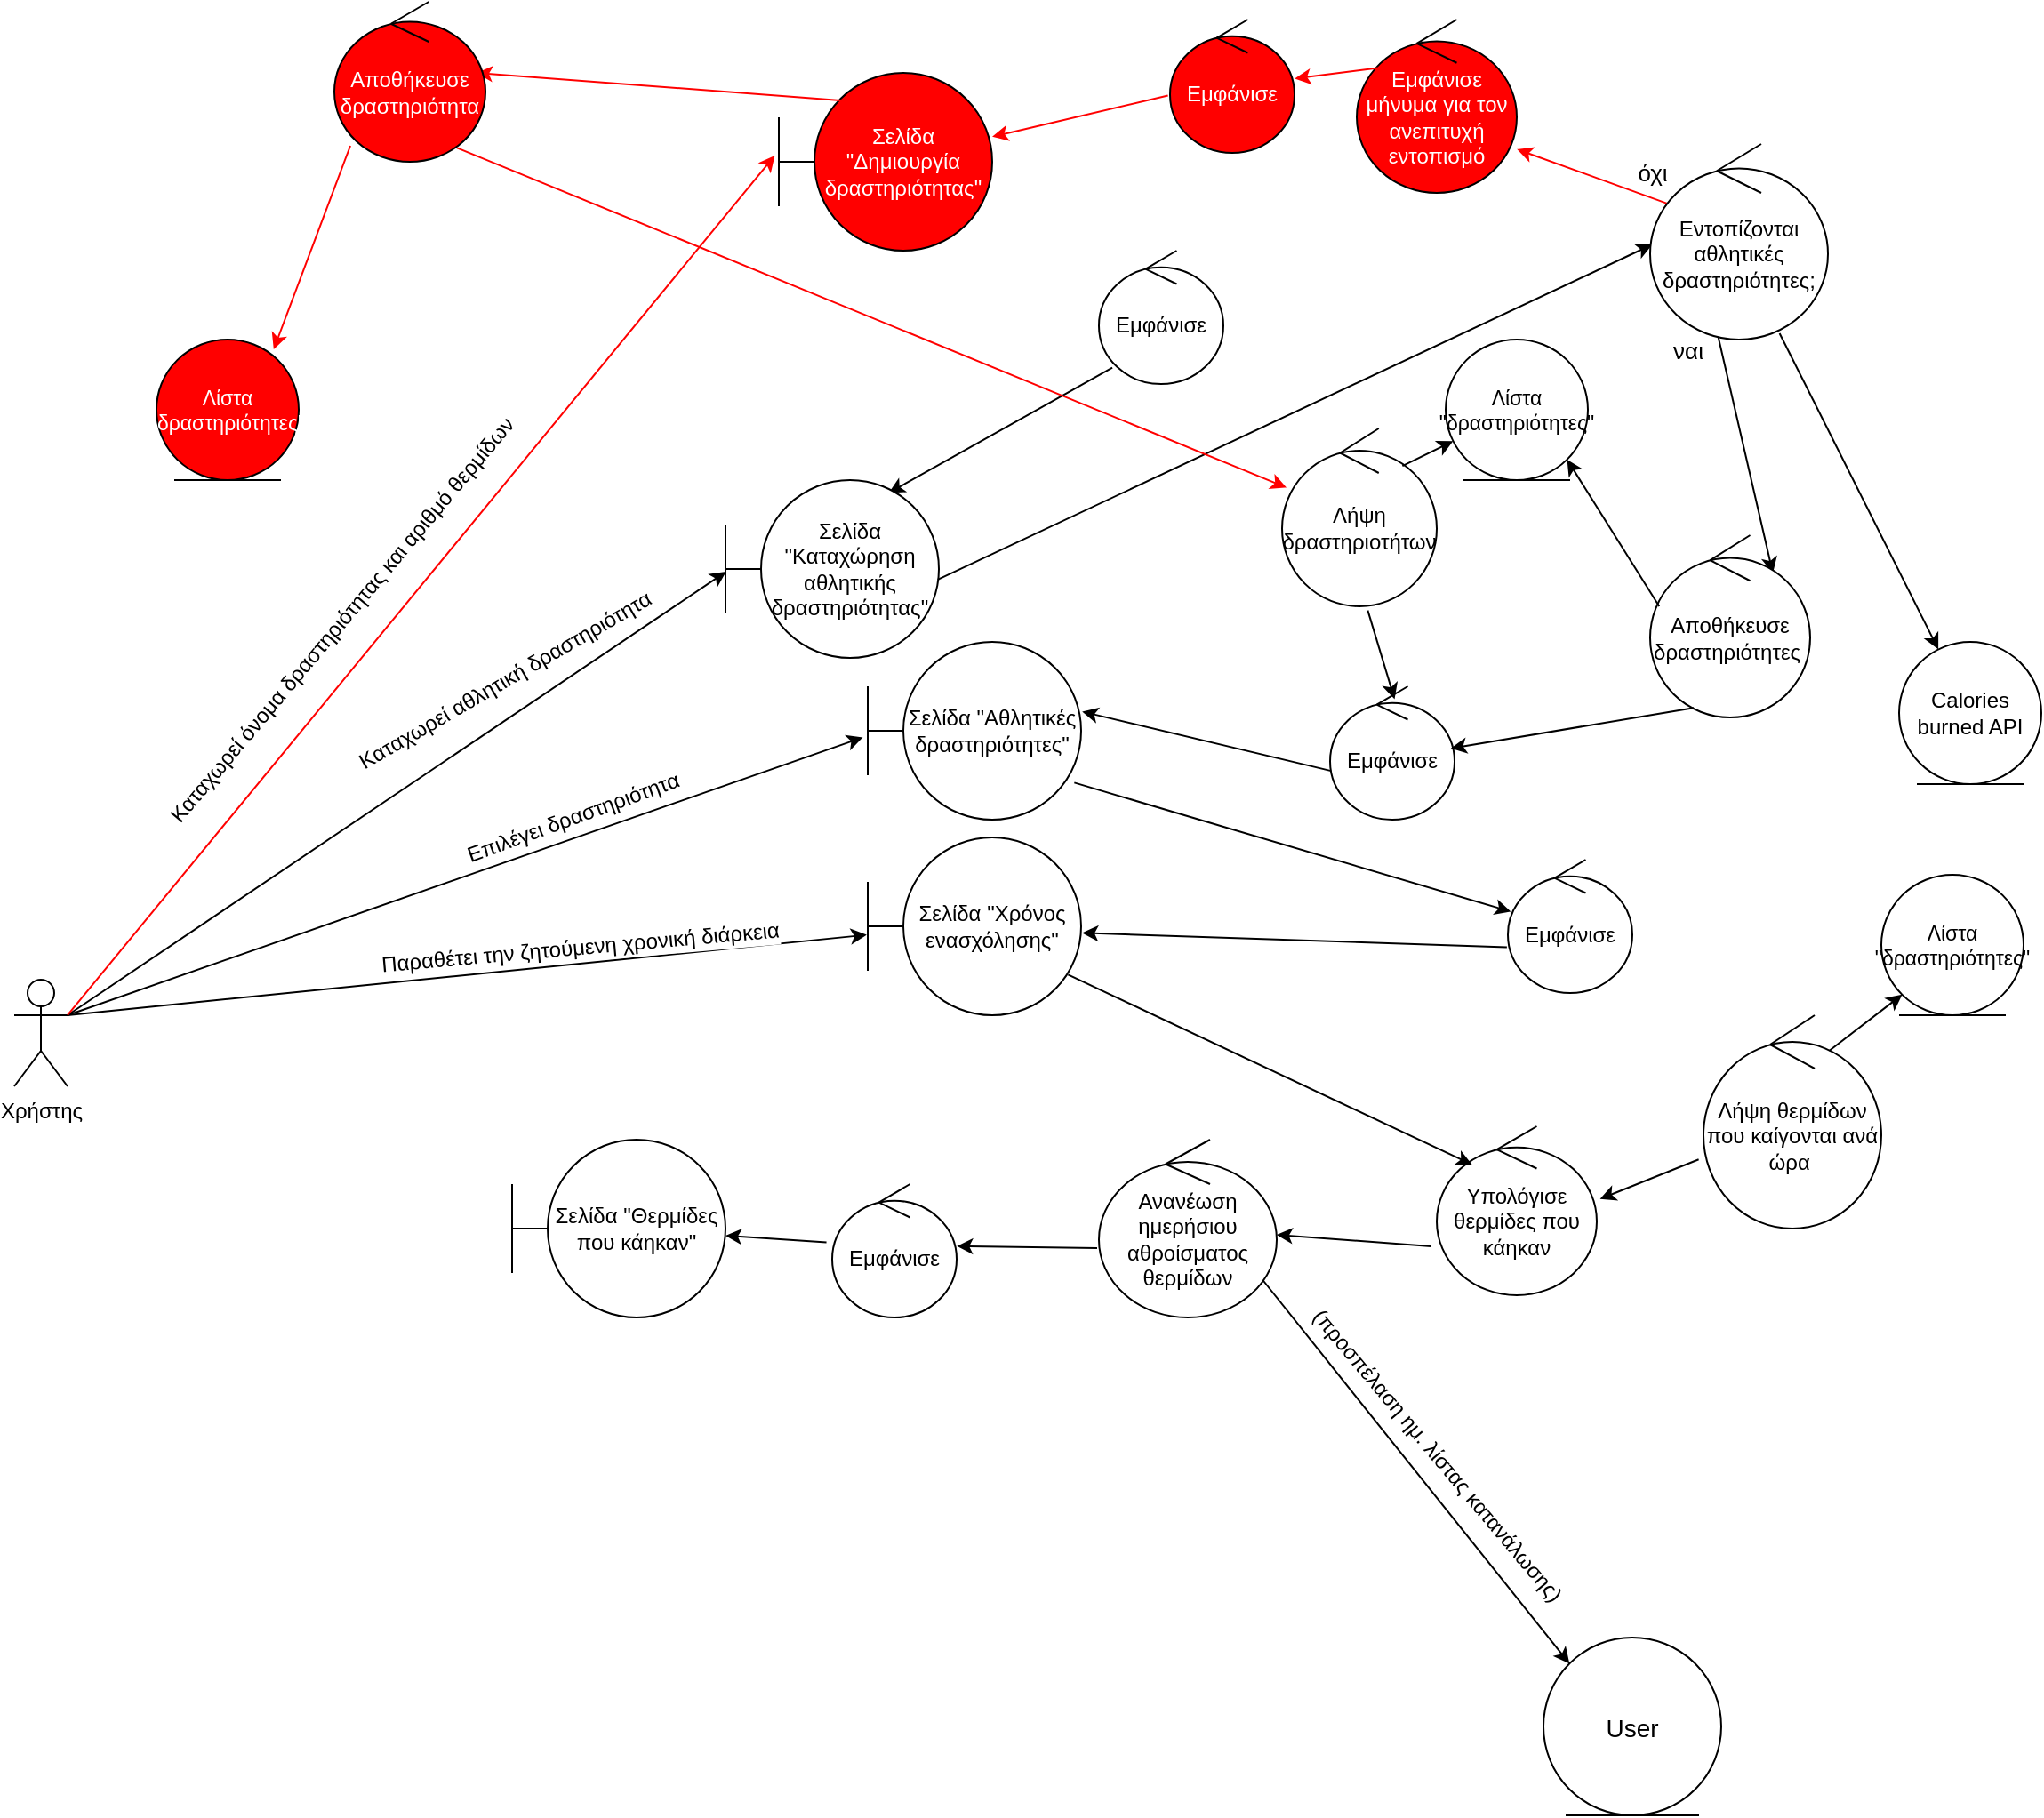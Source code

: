 <mxfile version="21.3.4" type="device">
  <diagram name="Σελίδα-1" id="WVEBd1sjFHavCeA0LY7U">
    <mxGraphModel dx="358" dy="-834" grid="1" gridSize="10" guides="1" tooltips="1" connect="1" arrows="1" fold="1" page="1" pageScale="1" pageWidth="1169" pageHeight="1654" math="0" shadow="0">
      <root>
        <mxCell id="0" />
        <mxCell id="1" parent="0" />
        <mxCell id="YgxCESBMvR3g6pSDMQeH-112" value="" style="edgeStyle=none;rounded=0;orthogonalLoop=1;jettySize=auto;html=1;entryX=0.003;entryY=0.515;entryDx=0;entryDy=0;entryPerimeter=0;exitX=1;exitY=0.333;exitDx=0;exitDy=0;exitPerimeter=0;" parent="1" source="YgxCESBMvR3g6pSDMQeH-113" target="YgxCESBMvR3g6pSDMQeH-116" edge="1">
          <mxGeometry relative="1" as="geometry">
            <mxPoint x="3122" y="2551.23" as="sourcePoint" />
            <mxPoint x="2572" y="2470" as="targetPoint" />
          </mxGeometry>
        </mxCell>
        <mxCell id="YgxCESBMvR3g6pSDMQeH-113" value="Χρήστης" style="shape=umlActor;verticalLabelPosition=bottom;verticalAlign=top;html=1;outlineConnect=0;" parent="1" vertex="1">
          <mxGeometry x="2140" y="2750" width="30" height="60" as="geometry" />
        </mxCell>
        <mxCell id="YgxCESBMvR3g6pSDMQeH-114" value="Εμφάνισε" style="ellipse;shape=umlControl;whiteSpace=wrap;html=1;strokeColor=#000000;" parent="1" vertex="1">
          <mxGeometry x="2750" y="2340" width="70" height="75" as="geometry" />
        </mxCell>
        <mxCell id="YgxCESBMvR3g6pSDMQeH-115" value="" style="edgeStyle=none;rounded=0;orthogonalLoop=1;jettySize=auto;html=1;exitX=0.108;exitY=0.878;exitDx=0;exitDy=0;exitPerimeter=0;entryX=0.765;entryY=0.072;entryDx=0;entryDy=0;entryPerimeter=0;" parent="1" source="YgxCESBMvR3g6pSDMQeH-114" target="YgxCESBMvR3g6pSDMQeH-116" edge="1">
          <mxGeometry relative="1" as="geometry">
            <mxPoint x="2504" y="2410" as="sourcePoint" />
            <mxPoint x="2670" y="2370" as="targetPoint" />
          </mxGeometry>
        </mxCell>
        <mxCell id="YgxCESBMvR3g6pSDMQeH-116" value="&lt;font&gt;Σελίδα &quot;Καταχώρηση αθλητικής δραστηριότητας&quot;&lt;/font&gt;" style="shape=umlBoundary;whiteSpace=wrap;html=1;strokeColor=#000000;fontColor=#000000;" parent="1" vertex="1">
          <mxGeometry x="2540" y="2469" width="120" height="100" as="geometry" />
        </mxCell>
        <mxCell id="YgxCESBMvR3g6pSDMQeH-117" value="Καταχωρεί αθλητική δραστηριότητα" style="edgeLabel;html=1;align=center;verticalAlign=middle;resizable=0;points=[];fontSize=12;rotation=-30;" parent="1" vertex="1" connectable="0">
          <mxGeometry x="2420.001" y="2572.499" as="geometry">
            <mxPoint x="-9" y="6" as="offset" />
          </mxGeometry>
        </mxCell>
        <mxCell id="YgxCESBMvR3g6pSDMQeH-118" value="" style="edgeStyle=none;rounded=0;orthogonalLoop=1;jettySize=auto;html=1;exitX=0.995;exitY=0.559;exitDx=0;exitDy=0;exitPerimeter=0;entryX=0.012;entryY=0.514;entryDx=0;entryDy=0;entryPerimeter=0;" parent="1" source="YgxCESBMvR3g6pSDMQeH-116" target="YgxCESBMvR3g6pSDMQeH-119" edge="1">
          <mxGeometry relative="1" as="geometry">
            <mxPoint x="2698" y="2215" as="sourcePoint" />
            <mxPoint x="2900" y="2486" as="targetPoint" />
          </mxGeometry>
        </mxCell>
        <mxCell id="YgxCESBMvR3g6pSDMQeH-120" value="" style="edgeStyle=none;rounded=0;orthogonalLoop=1;jettySize=auto;html=1;exitX=0.728;exitY=0.968;exitDx=0;exitDy=0;exitPerimeter=0;" parent="1" source="YgxCESBMvR3g6pSDMQeH-119" target="YgxCESBMvR3g6pSDMQeH-121" edge="1">
          <mxGeometry relative="1" as="geometry">
            <mxPoint x="2810" y="2293" as="sourcePoint" />
            <mxPoint x="3180" y="2500" as="targetPoint" />
          </mxGeometry>
        </mxCell>
        <mxCell id="YgxCESBMvR3g6pSDMQeH-121" value="Calories burned API" style="ellipse;shape=umlEntity;whiteSpace=wrap;html=1;" parent="1" vertex="1">
          <mxGeometry x="3200" y="2560" width="80" height="80" as="geometry" />
        </mxCell>
        <mxCell id="YgxCESBMvR3g6pSDMQeH-122" value="" style="edgeStyle=none;rounded=0;orthogonalLoop=1;jettySize=auto;html=1;exitX=0.384;exitY=0.99;exitDx=0;exitDy=0;exitPerimeter=0;entryX=0.767;entryY=0.208;entryDx=0;entryDy=0;entryPerimeter=0;" parent="1" source="YgxCESBMvR3g6pSDMQeH-119" target="YgxCESBMvR3g6pSDMQeH-166" edge="1">
          <mxGeometry relative="1" as="geometry">
            <mxPoint x="3014" y="2475" as="sourcePoint" />
            <mxPoint x="2940" y="2520" as="targetPoint" />
          </mxGeometry>
        </mxCell>
        <mxCell id="YgxCESBMvR3g6pSDMQeH-123" value="ναι&lt;br style=&quot;font-size: 13px;&quot;&gt;" style="edgeLabel;html=1;align=center;verticalAlign=middle;resizable=0;points=[];fontSize=13;" parent="1" vertex="1" connectable="0">
          <mxGeometry x="3090.001" y="2389.999" as="geometry">
            <mxPoint x="-9" y="6" as="offset" />
          </mxGeometry>
        </mxCell>
        <mxCell id="YgxCESBMvR3g6pSDMQeH-124" value="Εμφάνισε" style="ellipse;shape=umlControl;whiteSpace=wrap;html=1;strokeColor=#000000;" parent="1" vertex="1">
          <mxGeometry x="2880" y="2585" width="70" height="75" as="geometry" />
        </mxCell>
        <mxCell id="YgxCESBMvR3g6pSDMQeH-125" value="&lt;font&gt;Σελίδα &quot;Αθλητικές δραστηριότητες&quot;&lt;/font&gt;" style="shape=umlBoundary;whiteSpace=wrap;html=1;strokeColor=#000000;fontColor=#000000;" parent="1" vertex="1">
          <mxGeometry x="2620" y="2560" width="120" height="100" as="geometry" />
        </mxCell>
        <mxCell id="YgxCESBMvR3g6pSDMQeH-126" value="" style="edgeStyle=none;rounded=0;orthogonalLoop=1;jettySize=auto;html=1;exitX=0.008;exitY=0.634;exitDx=0;exitDy=0;exitPerimeter=0;entryX=1.005;entryY=0.392;entryDx=0;entryDy=0;entryPerimeter=0;" parent="1" source="YgxCESBMvR3g6pSDMQeH-124" target="YgxCESBMvR3g6pSDMQeH-125" edge="1">
          <mxGeometry relative="1" as="geometry">
            <mxPoint x="2780" y="2630" as="sourcePoint" />
            <mxPoint x="2744" y="2612" as="targetPoint" />
          </mxGeometry>
        </mxCell>
        <mxCell id="YgxCESBMvR3g6pSDMQeH-127" value="" style="edgeStyle=none;rounded=0;orthogonalLoop=1;jettySize=auto;html=1;exitX=0.554;exitY=1.023;exitDx=0;exitDy=0;exitPerimeter=0;entryX=0.518;entryY=0.096;entryDx=0;entryDy=0;entryPerimeter=0;" parent="1" source="uev7HApPTx16p5mjtVpH-3" target="YgxCESBMvR3g6pSDMQeH-124" edge="1">
          <mxGeometry relative="1" as="geometry">
            <mxPoint x="2823" y="2598" as="sourcePoint" />
            <mxPoint x="2940" y="2550" as="targetPoint" />
          </mxGeometry>
        </mxCell>
        <mxCell id="YgxCESBMvR3g6pSDMQeH-128" value="" style="edgeStyle=none;rounded=0;orthogonalLoop=1;jettySize=auto;html=1;entryX=-0.023;entryY=0.537;entryDx=0;entryDy=0;entryPerimeter=0;exitX=1;exitY=0.333;exitDx=0;exitDy=0;exitPerimeter=0;" parent="1" source="YgxCESBMvR3g6pSDMQeH-113" target="YgxCESBMvR3g6pSDMQeH-125" edge="1">
          <mxGeometry relative="1" as="geometry">
            <mxPoint x="2410" y="2490" as="sourcePoint" />
            <mxPoint x="2630" y="2492" as="targetPoint" />
          </mxGeometry>
        </mxCell>
        <mxCell id="YgxCESBMvR3g6pSDMQeH-129" value="Επιλέγει δραστηριότητα" style="edgeLabel;html=1;align=center;verticalAlign=middle;resizable=0;points=[];fontSize=12;rotation=-20;" parent="1" vertex="1" connectable="0">
          <mxGeometry x="2460.001" y="2649.999" as="geometry">
            <mxPoint x="-9" y="6" as="offset" />
          </mxGeometry>
        </mxCell>
        <mxCell id="YgxCESBMvR3g6pSDMQeH-130" value="" style="edgeStyle=none;rounded=0;orthogonalLoop=1;jettySize=auto;html=1;exitX=0.968;exitY=0.792;exitDx=0;exitDy=0;exitPerimeter=0;entryX=0.024;entryY=0.39;entryDx=0;entryDy=0;entryPerimeter=0;" parent="1" source="YgxCESBMvR3g6pSDMQeH-125" target="YgxCESBMvR3g6pSDMQeH-131" edge="1">
          <mxGeometry relative="1" as="geometry">
            <mxPoint x="2651" y="2720" as="sourcePoint" />
            <mxPoint x="2810" y="2700" as="targetPoint" />
          </mxGeometry>
        </mxCell>
        <mxCell id="YgxCESBMvR3g6pSDMQeH-131" value="Εμφάνισε" style="ellipse;shape=umlControl;whiteSpace=wrap;html=1;strokeColor=#000000;" parent="1" vertex="1">
          <mxGeometry x="2980" y="2682.5" width="70" height="75" as="geometry" />
        </mxCell>
        <mxCell id="YgxCESBMvR3g6pSDMQeH-132" value="" style="edgeStyle=none;rounded=0;orthogonalLoop=1;jettySize=auto;html=1;exitX=-0.008;exitY=0.656;exitDx=0;exitDy=0;exitPerimeter=0;entryX=1.005;entryY=0.537;entryDx=0;entryDy=0;entryPerimeter=0;" parent="1" source="YgxCESBMvR3g6pSDMQeH-131" target="YgxCESBMvR3g6pSDMQeH-133" edge="1">
          <mxGeometry relative="1" as="geometry">
            <mxPoint x="2746" y="2649" as="sourcePoint" />
            <mxPoint x="2750" y="2720" as="targetPoint" />
          </mxGeometry>
        </mxCell>
        <mxCell id="YgxCESBMvR3g6pSDMQeH-133" value="&lt;font&gt;Σελίδα &quot;Χρόνος ενασχόλησης&quot;&lt;/font&gt;" style="shape=umlBoundary;whiteSpace=wrap;html=1;strokeColor=#000000;fontColor=#000000;" parent="1" vertex="1">
          <mxGeometry x="2620" y="2670" width="120" height="100" as="geometry" />
        </mxCell>
        <mxCell id="YgxCESBMvR3g6pSDMQeH-134" value="" style="edgeStyle=none;rounded=0;orthogonalLoop=1;jettySize=auto;html=1;entryX=-0.005;entryY=0.548;entryDx=0;entryDy=0;entryPerimeter=0;exitX=1;exitY=0.333;exitDx=0;exitDy=0;exitPerimeter=0;" parent="1" source="YgxCESBMvR3g6pSDMQeH-113" target="YgxCESBMvR3g6pSDMQeH-133" edge="1">
          <mxGeometry relative="1" as="geometry">
            <mxPoint x="2400" y="2470" as="sourcePoint" />
            <mxPoint x="2627" y="2624" as="targetPoint" />
          </mxGeometry>
        </mxCell>
        <mxCell id="YgxCESBMvR3g6pSDMQeH-135" value="Παραθέτει την ζητούμενη χρονική διάρκεια" style="edgeLabel;html=1;align=center;verticalAlign=middle;resizable=0;points=[];fontSize=12;rotation=-5;" parent="1" vertex="1" connectable="0">
          <mxGeometry x="2460.001" y="2739.999" as="geometry">
            <mxPoint x="-1.715" y="-8.42" as="offset" />
          </mxGeometry>
        </mxCell>
        <mxCell id="YgxCESBMvR3g6pSDMQeH-136" value="Υπολόγισε θερμίδες που κάηκαν" style="ellipse;shape=umlControl;whiteSpace=wrap;html=1;strokeColor=#000000;" parent="1" vertex="1">
          <mxGeometry x="2940" y="2832.5" width="90" height="95" as="geometry" />
        </mxCell>
        <mxCell id="YgxCESBMvR3g6pSDMQeH-137" value="" style="edgeStyle=none;rounded=0;orthogonalLoop=1;jettySize=auto;html=1;exitX=-0.027;exitY=0.676;exitDx=0;exitDy=0;exitPerimeter=0;entryX=1.02;entryY=0.43;entryDx=0;entryDy=0;entryPerimeter=0;" parent="1" source="uev7HApPTx16p5mjtVpH-6" target="YgxCESBMvR3g6pSDMQeH-136" edge="1">
          <mxGeometry relative="1" as="geometry">
            <mxPoint x="2877" y="2603" as="sourcePoint" />
            <mxPoint x="3050" y="2890" as="targetPoint" />
          </mxGeometry>
        </mxCell>
        <mxCell id="YgxCESBMvR3g6pSDMQeH-139" value="Εμφάνισε" style="ellipse;shape=umlControl;whiteSpace=wrap;html=1;strokeColor=#000000;" parent="1" vertex="1">
          <mxGeometry x="2600" y="2865" width="70" height="75" as="geometry" />
        </mxCell>
        <mxCell id="YgxCESBMvR3g6pSDMQeH-140" value="&lt;font&gt;Σελίδα &quot;Θερμίδες που κάηκαν&quot;&lt;/font&gt;" style="shape=umlBoundary;whiteSpace=wrap;html=1;strokeColor=#000000;fontColor=#000000;" parent="1" vertex="1">
          <mxGeometry x="2420" y="2840" width="120" height="100" as="geometry" />
        </mxCell>
        <mxCell id="YgxCESBMvR3g6pSDMQeH-145" value="Ανανέωση ημερήσιου αθροίσματος θερμίδων" style="ellipse;shape=umlControl;whiteSpace=wrap;html=1;strokeColor=#000000;" parent="1" vertex="1">
          <mxGeometry x="2750" y="2840" width="100" height="100" as="geometry" />
        </mxCell>
        <mxCell id="YgxCESBMvR3g6pSDMQeH-146" value="&lt;font style=&quot;font-size: 14px;&quot;&gt;User&lt;/font&gt;" style="ellipse;shape=umlEntity;whiteSpace=wrap;html=1;fontSize=16;strokeColor=#000000;fontColor=#000000;" parent="1" vertex="1">
          <mxGeometry x="3000" y="3120" width="100" height="100" as="geometry" />
        </mxCell>
        <mxCell id="YgxCESBMvR3g6pSDMQeH-147" value="" style="edgeStyle=none;rounded=0;orthogonalLoop=1;jettySize=auto;html=1;exitX=0.922;exitY=0.79;exitDx=0;exitDy=0;exitPerimeter=0;entryX=0;entryY=0;entryDx=0;entryDy=0;" parent="1" source="YgxCESBMvR3g6pSDMQeH-145" target="YgxCESBMvR3g6pSDMQeH-146" edge="1">
          <mxGeometry relative="1" as="geometry">
            <mxPoint x="2924" y="3159" as="sourcePoint" />
            <mxPoint x="3106" y="2943" as="targetPoint" />
          </mxGeometry>
        </mxCell>
        <mxCell id="YgxCESBMvR3g6pSDMQeH-148" value="όχι" style="edgeLabel;html=1;align=center;verticalAlign=middle;resizable=0;points=[];fontSize=13;" parent="1" vertex="1" connectable="0">
          <mxGeometry x="3070.001" y="2289.999" as="geometry">
            <mxPoint x="-9" y="6" as="offset" />
          </mxGeometry>
        </mxCell>
        <mxCell id="YgxCESBMvR3g6pSDMQeH-149" value="" style="edgeStyle=none;rounded=0;orthogonalLoop=1;jettySize=auto;html=1;exitX=0.123;exitY=0.313;exitDx=0;exitDy=0;exitPerimeter=0;entryX=1.001;entryY=0.748;entryDx=0;entryDy=0;entryPerimeter=0;strokeColor=#FF0000;" parent="1" source="YgxCESBMvR3g6pSDMQeH-119" target="YgxCESBMvR3g6pSDMQeH-150" edge="1">
          <mxGeometry relative="1" as="geometry">
            <mxPoint x="2993" y="2541" as="sourcePoint" />
            <mxPoint x="2640" y="2160" as="targetPoint" />
          </mxGeometry>
        </mxCell>
        <mxCell id="YgxCESBMvR3g6pSDMQeH-150" value="Εμφάνισε μήνυμα για τον ανεπιτυχή εντοπισμό&lt;br&gt;" style="ellipse;shape=umlControl;whiteSpace=wrap;html=1;strokeColor=#000000;fontColor=#FFFFFF;fillColor=#FF0000;" parent="1" vertex="1">
          <mxGeometry x="2895" y="2210" width="90" height="97.5" as="geometry" />
        </mxCell>
        <mxCell id="YgxCESBMvR3g6pSDMQeH-151" value="" style="edgeStyle=none;rounded=0;orthogonalLoop=1;jettySize=auto;html=1;exitX=0.132;exitY=0.28;exitDx=0;exitDy=0;exitPerimeter=0;entryX=1.002;entryY=0.443;entryDx=0;entryDy=0;entryPerimeter=0;strokeColor=#FF0000;" parent="1" source="YgxCESBMvR3g6pSDMQeH-150" target="YgxCESBMvR3g6pSDMQeH-152" edge="1">
          <mxGeometry relative="1" as="geometry">
            <mxPoint x="2708" y="2385" as="sourcePoint" />
            <mxPoint x="2800" y="2220" as="targetPoint" />
            <Array as="points" />
          </mxGeometry>
        </mxCell>
        <mxCell id="YgxCESBMvR3g6pSDMQeH-152" value="Εμφάνισε" style="ellipse;shape=umlControl;whiteSpace=wrap;html=1;strokeColor=#000000;fillColor=#FF0000;fontColor=#FFFFFF;" parent="1" vertex="1">
          <mxGeometry x="2790" y="2210" width="70" height="75" as="geometry" />
        </mxCell>
        <mxCell id="YgxCESBMvR3g6pSDMQeH-153" value="" style="edgeStyle=none;rounded=0;orthogonalLoop=1;jettySize=auto;html=1;exitX=-0.017;exitY=0.57;exitDx=0;exitDy=0;exitPerimeter=0;strokeColor=#FF0000;" parent="1" source="YgxCESBMvR3g6pSDMQeH-152" target="YgxCESBMvR3g6pSDMQeH-154" edge="1">
          <mxGeometry relative="1" as="geometry">
            <mxPoint x="2610" y="2293" as="sourcePoint" />
            <mxPoint x="2630" y="2210" as="targetPoint" />
          </mxGeometry>
        </mxCell>
        <mxCell id="YgxCESBMvR3g6pSDMQeH-154" value="&lt;font&gt;Σελίδα &quot;Δημιουργία δραστηριότητας&quot;&lt;/font&gt;" style="shape=umlBoundary;whiteSpace=wrap;html=1;strokeColor=#000000;fontColor=#FFFFFF;fillColor=#FF0000;" parent="1" vertex="1">
          <mxGeometry x="2570" y="2240" width="120" height="100" as="geometry" />
        </mxCell>
        <mxCell id="YgxCESBMvR3g6pSDMQeH-155" value="" style="edgeStyle=none;rounded=0;orthogonalLoop=1;jettySize=auto;html=1;entryX=-0.019;entryY=0.465;entryDx=0;entryDy=0;entryPerimeter=0;exitX=1;exitY=0.333;exitDx=0;exitDy=0;exitPerimeter=0;strokeColor=#FF0000;" parent="1" source="YgxCESBMvR3g6pSDMQeH-113" target="YgxCESBMvR3g6pSDMQeH-154" edge="1">
          <mxGeometry relative="1" as="geometry">
            <mxPoint x="2120" y="2493" as="sourcePoint" />
            <mxPoint x="2570" y="2415" as="targetPoint" />
          </mxGeometry>
        </mxCell>
        <mxCell id="YgxCESBMvR3g6pSDMQeH-156" value="Καταχωρεί όνομα δραστηριότητας και αριθμό θερμίδων" style="edgeLabel;html=1;align=center;verticalAlign=middle;resizable=0;points=[];fontSize=12;rotation=-50;" parent="1" vertex="1" connectable="0">
          <mxGeometry x="2330.001" y="2534.999" as="geometry">
            <mxPoint x="-13.746" y="3.455" as="offset" />
          </mxGeometry>
        </mxCell>
        <mxCell id="YgxCESBMvR3g6pSDMQeH-161" value="" style="edgeStyle=none;rounded=0;orthogonalLoop=1;jettySize=auto;html=1;strokeColor=#FF0000;entryX=0.941;entryY=0.444;entryDx=0;entryDy=0;entryPerimeter=0;exitX=0.288;exitY=0.155;exitDx=0;exitDy=0;exitPerimeter=0;" parent="1" source="YgxCESBMvR3g6pSDMQeH-154" target="YgxCESBMvR3g6pSDMQeH-162" edge="1">
          <mxGeometry relative="1" as="geometry">
            <mxPoint x="2610" y="2250" as="sourcePoint" />
            <mxPoint x="3080" y="2090" as="targetPoint" />
          </mxGeometry>
        </mxCell>
        <mxCell id="YgxCESBMvR3g6pSDMQeH-162" value="Αποθήκευσε δραστηριότητα" style="ellipse;shape=umlControl;whiteSpace=wrap;html=1;strokeColor=#000000;fillColor=#FF0000;fontColor=#FFFFFF;" parent="1" vertex="1">
          <mxGeometry x="2320" y="2200" width="85" height="90" as="geometry" />
        </mxCell>
        <mxCell id="YgxCESBMvR3g6pSDMQeH-163" value="" style="edgeStyle=none;rounded=0;orthogonalLoop=1;jettySize=auto;html=1;exitX=0.106;exitY=0.9;exitDx=0;exitDy=0;exitPerimeter=0;strokeColor=#FF0000;entryX=0.824;entryY=0.069;entryDx=0;entryDy=0;entryPerimeter=0;" parent="1" source="YgxCESBMvR3g6pSDMQeH-162" target="YgxCESBMvR3g6pSDMQeH-177" edge="1">
          <mxGeometry relative="1" as="geometry">
            <mxPoint x="3050" y="2317.5" as="sourcePoint" />
            <mxPoint x="3250" y="2310" as="targetPoint" />
          </mxGeometry>
        </mxCell>
        <mxCell id="YgxCESBMvR3g6pSDMQeH-165" value="" style="edgeStyle=none;rounded=0;orthogonalLoop=1;jettySize=auto;html=1;exitX=0.939;exitY=0.772;exitDx=0;exitDy=0;exitPerimeter=0;entryX=0.221;entryY=0.227;entryDx=0;entryDy=0;entryPerimeter=0;" parent="1" source="YgxCESBMvR3g6pSDMQeH-133" target="YgxCESBMvR3g6pSDMQeH-136" edge="1">
          <mxGeometry relative="1" as="geometry">
            <mxPoint x="2728" y="2760" as="sourcePoint" />
            <mxPoint x="2940" y="2750" as="targetPoint" />
          </mxGeometry>
        </mxCell>
        <mxCell id="YgxCESBMvR3g6pSDMQeH-166" value="Αποθήκευσε δραστηριότητες&amp;nbsp;" style="ellipse;shape=umlControl;whiteSpace=wrap;html=1;strokeColor=#000000;fontSize=12;" parent="1" vertex="1">
          <mxGeometry x="3060" y="2500" width="90" height="102.5" as="geometry" />
        </mxCell>
        <mxCell id="YgxCESBMvR3g6pSDMQeH-167" value="Λίστα &quot;δραστηριότητες&quot;" style="ellipse;shape=umlEntity;whiteSpace=wrap;html=1;fontSize=11.5;" parent="1" vertex="1">
          <mxGeometry x="2945" y="2390" width="80" height="79" as="geometry" />
        </mxCell>
        <mxCell id="YgxCESBMvR3g6pSDMQeH-119" value="Εντοπίζονται αθλητικές δραστηριότητες;" style="ellipse;shape=umlControl;whiteSpace=wrap;html=1;strokeColor=#000000;" parent="1" vertex="1">
          <mxGeometry x="3060" y="2280" width="100" height="110" as="geometry" />
        </mxCell>
        <mxCell id="YgxCESBMvR3g6pSDMQeH-169" value="" style="edgeStyle=none;rounded=0;orthogonalLoop=1;jettySize=auto;html=1;exitX=0.057;exitY=0.39;exitDx=0;exitDy=0;exitPerimeter=0;entryX=1;entryY=1;entryDx=0;entryDy=0;" parent="1" source="YgxCESBMvR3g6pSDMQeH-166" target="YgxCESBMvR3g6pSDMQeH-167" edge="1">
          <mxGeometry relative="1" as="geometry">
            <mxPoint x="3089" y="2391" as="sourcePoint" />
            <mxPoint x="2930" y="2490" as="targetPoint" />
          </mxGeometry>
        </mxCell>
        <mxCell id="YgxCESBMvR3g6pSDMQeH-170" value="" style="edgeStyle=none;rounded=0;orthogonalLoop=1;jettySize=auto;html=1;exitX=0.273;exitY=0.948;exitDx=0;exitDy=0;exitPerimeter=0;entryX=0.97;entryY=0.465;entryDx=0;entryDy=0;entryPerimeter=0;" parent="1" source="YgxCESBMvR3g6pSDMQeH-166" target="YgxCESBMvR3g6pSDMQeH-124" edge="1">
          <mxGeometry relative="1" as="geometry">
            <mxPoint x="3089" y="2391" as="sourcePoint" />
            <mxPoint x="3049" y="2446" as="targetPoint" />
          </mxGeometry>
        </mxCell>
        <mxCell id="YgxCESBMvR3g6pSDMQeH-171" value="Λίστα &quot;δραστηριότητες&quot;" style="ellipse;shape=umlEntity;whiteSpace=wrap;html=1;fontSize=11.5;" parent="1" vertex="1">
          <mxGeometry x="3190" y="2691" width="80" height="79" as="geometry" />
        </mxCell>
        <mxCell id="YgxCESBMvR3g6pSDMQeH-173" value="" style="edgeStyle=none;rounded=0;orthogonalLoop=1;jettySize=auto;html=1;exitX=-0.036;exitY=0.71;exitDx=0;exitDy=0;exitPerimeter=0;" parent="1" source="YgxCESBMvR3g6pSDMQeH-136" target="YgxCESBMvR3g6pSDMQeH-145" edge="1">
          <mxGeometry relative="1" as="geometry">
            <mxPoint x="3018" y="2859" as="sourcePoint" />
            <mxPoint x="3162" y="2751" as="targetPoint" />
          </mxGeometry>
        </mxCell>
        <mxCell id="YgxCESBMvR3g6pSDMQeH-174" value="" style="edgeStyle=none;rounded=0;orthogonalLoop=1;jettySize=auto;html=1;exitX=-0.01;exitY=0.61;exitDx=0;exitDy=0;exitPerimeter=0;entryX=1.002;entryY=0.465;entryDx=0;entryDy=0;entryPerimeter=0;" parent="1" source="YgxCESBMvR3g6pSDMQeH-145" target="YgxCESBMvR3g6pSDMQeH-139" edge="1">
          <mxGeometry relative="1" as="geometry">
            <mxPoint x="2947" y="2910" as="sourcePoint" />
            <mxPoint x="2750" y="3010" as="targetPoint" />
          </mxGeometry>
        </mxCell>
        <mxCell id="YgxCESBMvR3g6pSDMQeH-175" value="" style="edgeStyle=none;rounded=0;orthogonalLoop=1;jettySize=auto;html=1;exitX=-0.046;exitY=0.436;exitDx=0;exitDy=0;exitPerimeter=0;" parent="1" source="YgxCESBMvR3g6pSDMQeH-139" target="YgxCESBMvR3g6pSDMQeH-140" edge="1">
          <mxGeometry relative="1" as="geometry">
            <mxPoint x="2692" y="3006" as="sourcePoint" />
            <mxPoint x="2627" y="3008" as="targetPoint" />
          </mxGeometry>
        </mxCell>
        <mxCell id="YgxCESBMvR3g6pSDMQeH-177" value="Λίστα &quot;δραστηριότητες&quot;" style="ellipse;shape=umlEntity;whiteSpace=wrap;html=1;fontSize=11.5;fillColor=#FF0000;fontColor=#FFFFFF;" parent="1" vertex="1">
          <mxGeometry x="2220" y="2390" width="80" height="79" as="geometry" />
        </mxCell>
        <mxCell id="YgxCESBMvR3g6pSDMQeH-178" value="" style="edgeStyle=none;rounded=0;orthogonalLoop=1;jettySize=auto;html=1;strokeColor=#FF0000;exitX=0.812;exitY=0.913;exitDx=0;exitDy=0;exitPerimeter=0;" parent="1" source="YgxCESBMvR3g6pSDMQeH-162" target="uev7HApPTx16p5mjtVpH-3" edge="1">
          <mxGeometry relative="1" as="geometry">
            <mxPoint x="2620" y="2260" as="sourcePoint" />
            <mxPoint x="2410" y="2250" as="targetPoint" />
          </mxGeometry>
        </mxCell>
        <mxCell id="uev7HApPTx16p5mjtVpH-3" value="Λήψη δραστηριοτήτων" style="ellipse;shape=umlControl;whiteSpace=wrap;html=1;strokeColor=#000000;" parent="1" vertex="1">
          <mxGeometry x="2853" y="2440" width="87" height="100" as="geometry" />
        </mxCell>
        <mxCell id="uev7HApPTx16p5mjtVpH-4" value="" style="edgeStyle=none;rounded=0;orthogonalLoop=1;jettySize=auto;html=1;exitX=0.778;exitY=0.211;exitDx=0;exitDy=0;exitPerimeter=0;" parent="1" source="uev7HApPTx16p5mjtVpH-3" target="YgxCESBMvR3g6pSDMQeH-167" edge="1">
          <mxGeometry relative="1" as="geometry">
            <mxPoint x="2911" y="2552" as="sourcePoint" />
            <mxPoint x="2926" y="2602" as="targetPoint" />
          </mxGeometry>
        </mxCell>
        <mxCell id="uev7HApPTx16p5mjtVpH-6" value="Λήψη θερμίδων που καίγονται ανά ώρα&amp;nbsp;" style="ellipse;shape=umlControl;whiteSpace=wrap;html=1;strokeColor=#000000;" parent="1" vertex="1">
          <mxGeometry x="3090" y="2770" width="100" height="120" as="geometry" />
        </mxCell>
        <mxCell id="uev7HApPTx16p5mjtVpH-7" value="" style="edgeStyle=none;rounded=0;orthogonalLoop=1;jettySize=auto;html=1;entryX=0;entryY=1;entryDx=0;entryDy=0;exitX=0.707;exitY=0.167;exitDx=0;exitDy=0;exitPerimeter=0;" parent="1" source="uev7HApPTx16p5mjtVpH-6" target="YgxCESBMvR3g6pSDMQeH-171" edge="1">
          <mxGeometry relative="1" as="geometry">
            <mxPoint x="3097" y="2861" as="sourcePoint" />
            <mxPoint x="3042" y="2883" as="targetPoint" />
          </mxGeometry>
        </mxCell>
        <mxCell id="vRVDnnCxsj3g521nYW9U-1" value="(προσπέλαση ημ. λίστας κατανάλωσης)" style="edgeLabel;html=1;align=center;verticalAlign=middle;resizable=0;points=[];fontSize=12;rotation=50;" vertex="1" connectable="0" parent="1">
          <mxGeometry x="2950.001" y="3019.999" as="geometry">
            <mxPoint x="-9" y="6" as="offset" />
          </mxGeometry>
        </mxCell>
      </root>
    </mxGraphModel>
  </diagram>
</mxfile>
